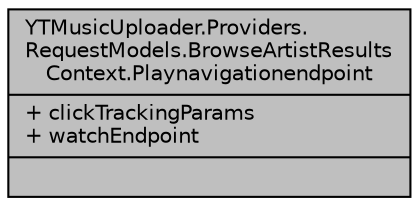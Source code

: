 digraph "YTMusicUploader.Providers.RequestModels.BrowseArtistResultsContext.Playnavigationendpoint"
{
 // LATEX_PDF_SIZE
  edge [fontname="Helvetica",fontsize="10",labelfontname="Helvetica",labelfontsize="10"];
  node [fontname="Helvetica",fontsize="10",shape=record];
  Node1 [label="{YTMusicUploader.Providers.\lRequestModels.BrowseArtistResults\lContext.Playnavigationendpoint\n|+ clickTrackingParams\l+ watchEndpoint\l|}",height=0.2,width=0.4,color="black", fillcolor="grey75", style="filled", fontcolor="black",tooltip=" "];
}
